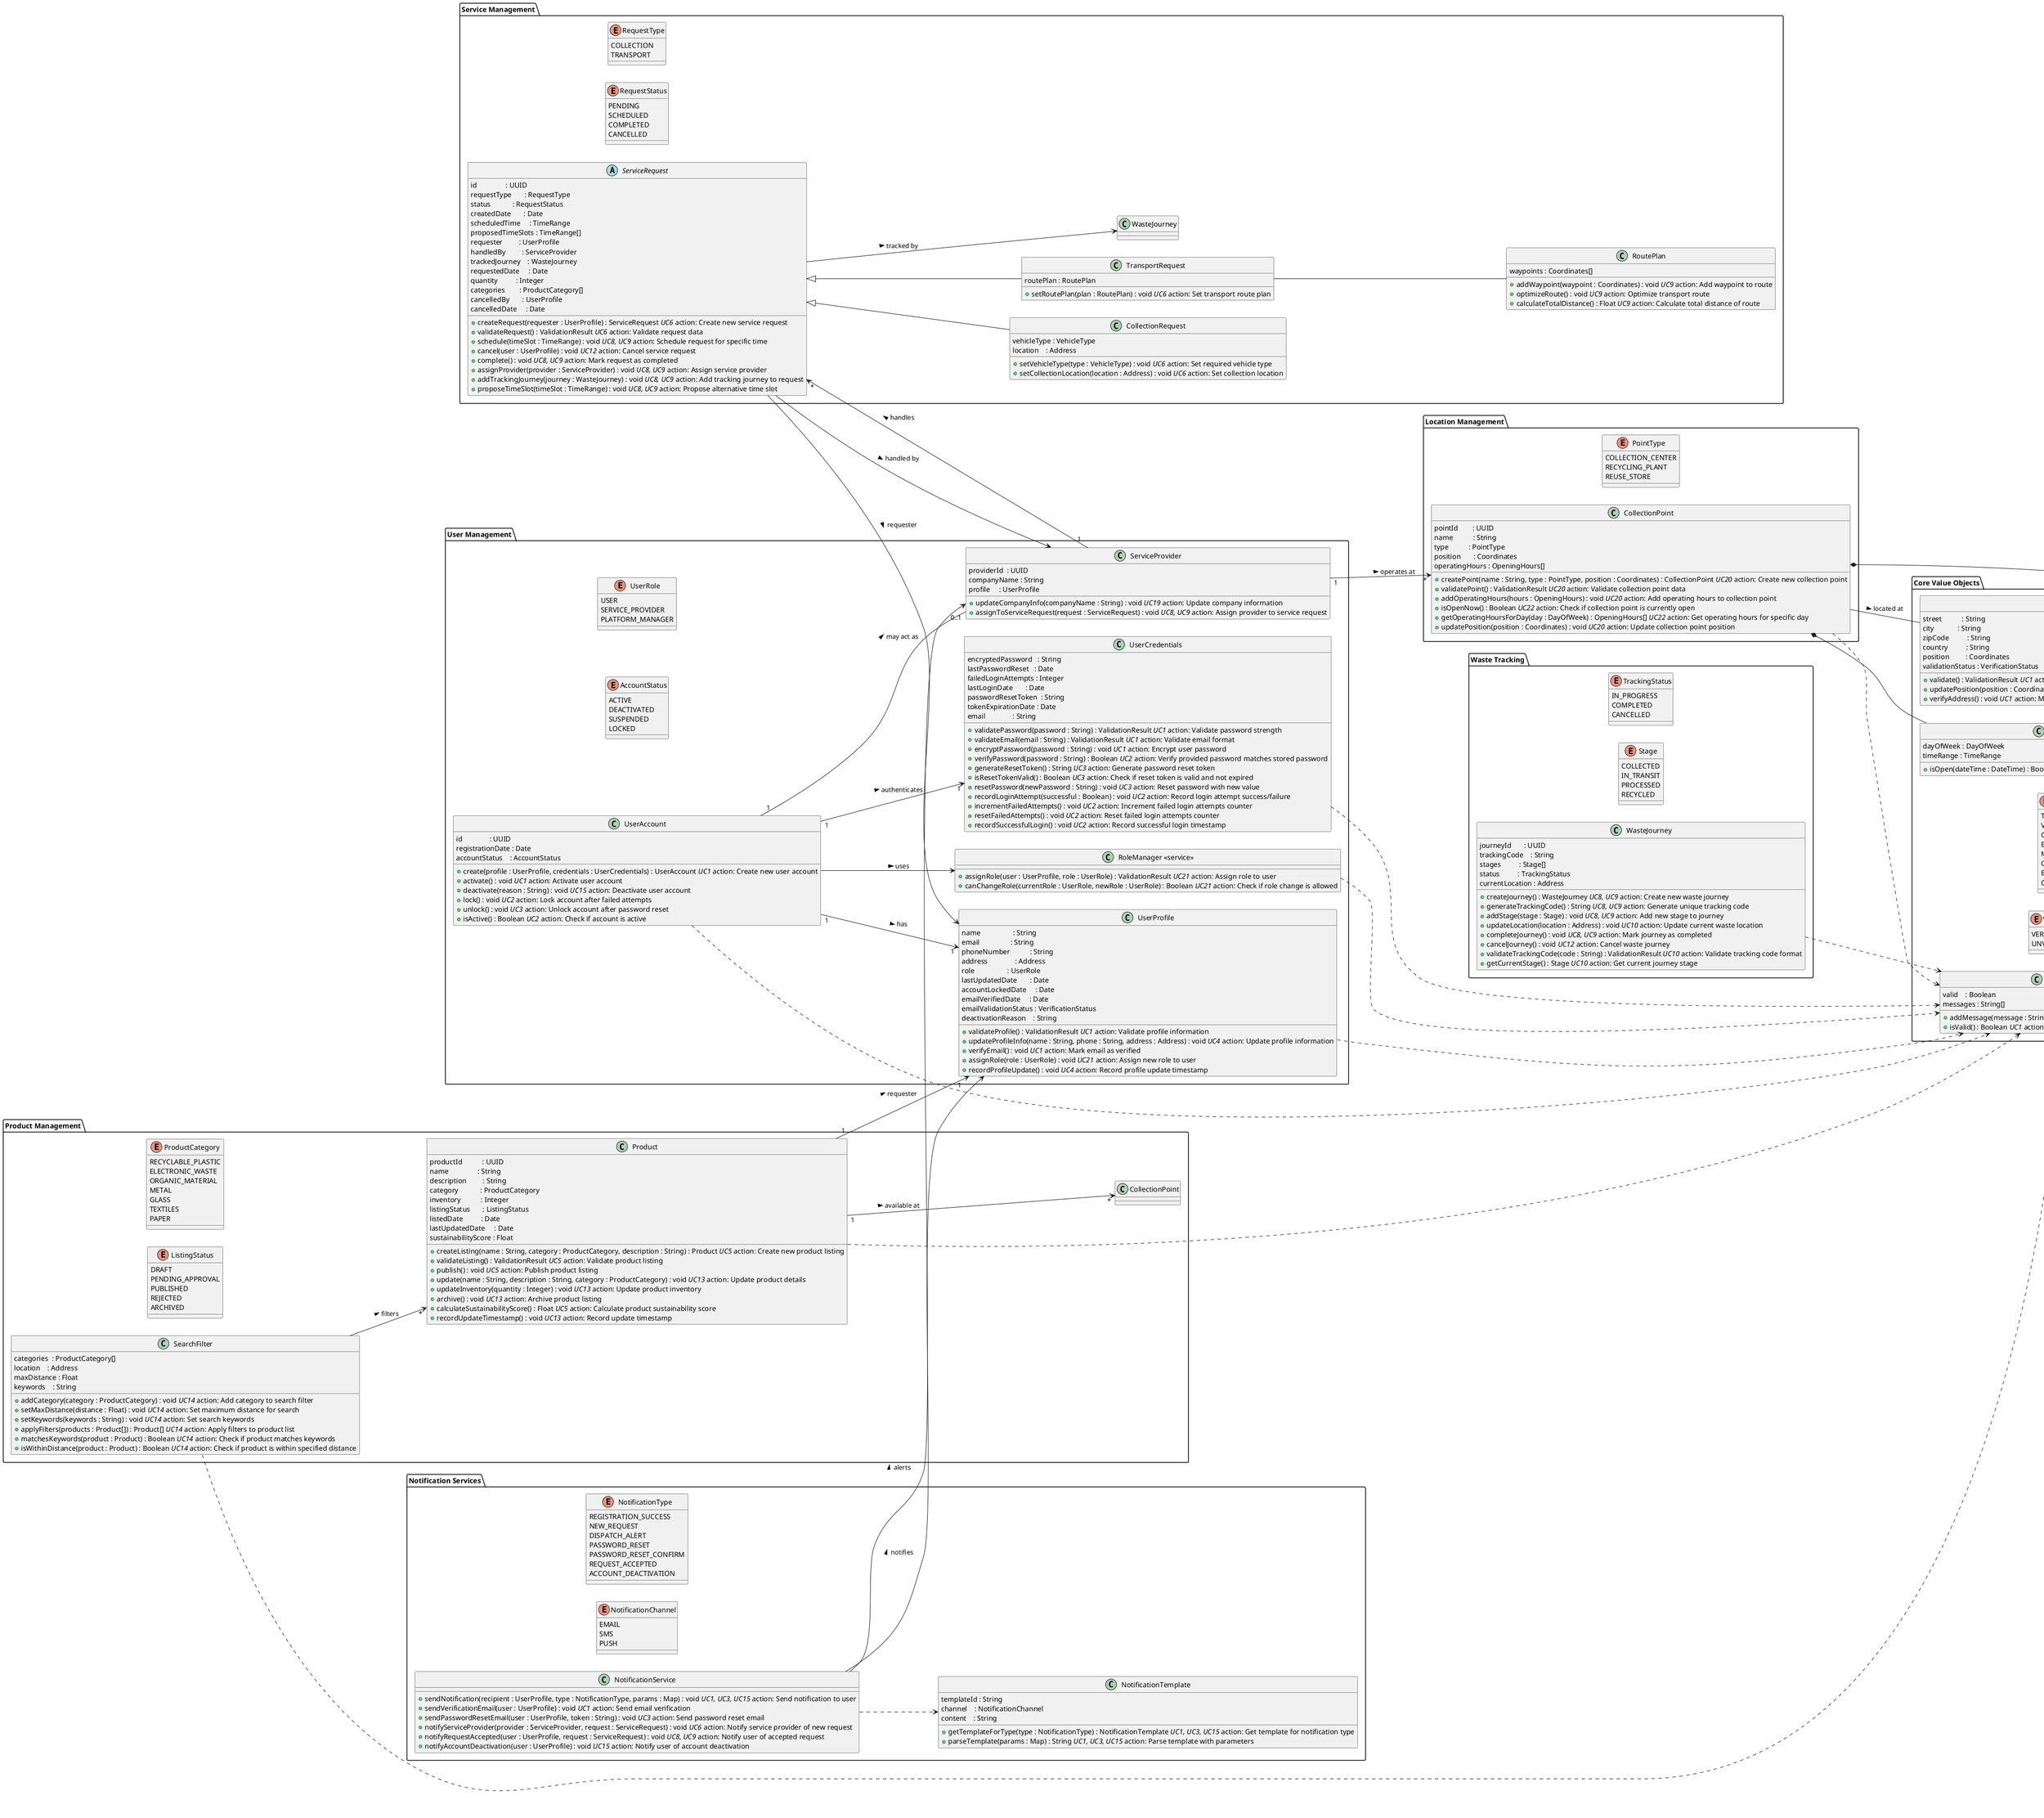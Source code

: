 @startuml
left to right direction
' ──────────────────────────────────────────────
'  CORE VALUE OBJECTS
' ──────────────────────────────────────────────
package "Core Value Objects" {
enum VerificationStatus {
VERIFIED
UNVERIFIED
}
enum VehicleType {
TRUCK
VAN
CARGO_BIKE
BICYCLE
MOTORCYCLE
COMPACTOR
ELECTRIC_VAN
CARGO_VAN
}
enum DayOfWeek {
MON
TUE
WED
THU
FRI
SAT
SUN
}
class ValidationResult {
valid    : Boolean
messages : String[]
+ addMessage(message : String) : void //UC1 //action: Add validation message
+ isValid() : Boolean //UC1 //action: Check if validation result is valid
}
class Coordinates {
latitude  : Float
longitude : Float
+ calculateDistance(other : Coordinates) : Float //UC14 //action: Calculate distance between coordinates
}
class Address {
street           : String
city             : String
zipCode          : String
country          : String
position         : Coordinates
validationStatus : VerificationStatus
+ validate() : ValidationResult //UC1 //action: Validate address completeness
+ updatePosition(position : Coordinates) : void //UC4 //action: Update address coordinates
+ verifyAddress() : void //UC1 //action: Mark address as verified
}
class TimeRange {
start : LocalTime
end   : LocalTime
+ overlaps(other : TimeRange) : Boolean //UC19 //action: Check for time overlap
+ isWithinBusinessHours() : Boolean //UC20 //action: Verify time range is within business hours
}
class OpeningHours {
dayOfWeek : DayOfWeek
timeRange : TimeRange
+ isOpen(dateTime : DateTime) : Boolean //UC22 //action: Check if open at given date/time
}
Address *-- Coordinates
OpeningHours -- TimeRange
}
' ──────────────────────────────────────────────
'  USER MANAGEMENT
' ──────────────────────────────────────────────
package "User Management" {
enum UserRole {
USER
SERVICE_PROVIDER
PLATFORM_MANAGER
}
enum AccountStatus {
ACTIVE
DEACTIVATED
SUSPENDED
LOCKED
}
class UserAccount {
id               : UUID
registrationDate : Date
accountStatus    : AccountStatus
+ create(profile : UserProfile, credentials : UserCredentials) : UserAccount //UC1 //action: Create new user account
+ activate() : void //UC1 //action: Activate user account
+ deactivate(reason : String) : void //UC15 //action: Deactivate user account
+ lock() : void //UC2 //action: Lock account after failed attempts
+ unlock() : void //UC3 //action: Unlock account after password reset
+ isActive() : Boolean //UC2 //action: Check if account is active
}
class UserProfile {
name                  : String
email                 : String
phoneNumber           : String
address               : Address
role                  : UserRole
lastUpdatedDate       : Date
accountLockedDate     : Date
emailVerifiedDate     : Date
emailValidationStatus : VerificationStatus
deactivationReason    : String
+ validateProfile() : ValidationResult //UC1 //action: Validate profile information
+ updateProfileInfo(name : String, phone : String, address : Address) : void //UC4 //action: Update profile information
+ verifyEmail() : void //UC1 //action: Mark email as verified
+ assignRole(role : UserRole) : void //UC21 //action: Assign new role to user
+ recordProfileUpdate() : void //UC4 //action: Record profile update timestamp
}
class UserCredentials {
encryptedPassword   : String
lastPasswordReset   : Date
failedLoginAttempts : Integer
lastLoginDate       : Date
passwordResetToken  : String
tokenExpirationDate : Date
email               : String
+ validatePassword(password : String) : ValidationResult //UC1 //action: Validate password strength
+ validateEmail(email : String) : ValidationResult //UC1 //action: Validate email format
+ encryptPassword(password : String) : void //UC1 //action: Encrypt user password
+ verifyPassword(password : String) : Boolean //UC2 //action: Verify provided password matches stored password
+ generateResetToken() : String //UC3 //action: Generate password reset token
+ isResetTokenValid() : Boolean //UC3 //action: Check if reset token is valid and not expired
+ resetPassword(newPassword : String) : void //UC3 //action: Reset password with new value
+ recordLoginAttempt(successful : Boolean) : void //UC2 //action: Record login attempt success/failure
+ incrementFailedAttempts() : void //UC2 //action: Increment failed login attempts counter
+ resetFailedAttempts() : void //UC2 //action: Reset failed login attempts counter
+ recordSuccessfulLogin() : void //UC2 //action: Record successful login timestamp
}
class ServiceProvider {
providerId  : UUID
companyName : String
profile     : UserProfile
+ updateCompanyInfo(companyName : String) : void //UC19 //action: Update company information
+ assignToServiceRequest(request : ServiceRequest) : void //UC8, UC9 //action: Assign provider to service request
}
class "RoleManager <<service>>" as RoleManager {
+ assignRole(user : UserProfile, role : UserRole) : ValidationResult //UC21 //action: Assign role to user
+ canChangeRole(currentRole : UserRole, newRole : UserRole) : Boolean //UC21 //action: Check if role change is allowed
}
UserAccount ..> ValidationResult
UserProfile ..> ValidationResult
UserCredentials ..> ValidationResult
RoleManager ..> ValidationResult
UserAccount "1" --> "1" UserProfile : has >
UserAccount "1" --> "1" UserCredentials : authenticates >
UserAccount --> RoleManager : uses >
UserAccount "1" -- "0..1" ServiceProvider : may act as >
}
' ──────────────────────────────────────────────
'  SERVICE MANAGEMENT
' ──────────────────────────────────────────────
package "Service Management" {
enum RequestType {
COLLECTION
TRANSPORT
}
enum RequestStatus {
PENDING
SCHEDULED
COMPLETED
CANCELLED
}
abstract class ServiceRequest {
id                : UUID
requestType       : RequestType
status            : RequestStatus
createdDate       : Date
scheduledTime     : TimeRange
proposedTimeSlots : TimeRange[]
requester         : UserProfile
handledBy         : ServiceProvider
trackedJourney    : WasteJourney
requestedDate     : Date
quantity          : Integer
categories        : ProductCategory[]
cancelledBy       : UserProfile
cancelledDate     : Date
+ createRequest(requester : UserProfile) : ServiceRequest //UC6 //action: Create new service request
+ validateRequest() : ValidationResult //UC6 //action: Validate request data
+ schedule(timeSlot : TimeRange) : void //UC8, UC9 //action: Schedule request for specific time
+ cancel(user : UserProfile) : void //UC12 //action: Cancel service request
+ complete() : void //UC8, UC9 //action: Mark request as completed
+ assignProvider(provider : ServiceProvider) : void //UC8, UC9 //action: Assign service provider
+ addTrackingJourney(journey : WasteJourney) : void //UC8, UC9 //action: Add tracking journey to request
+ proposeTimeSlot(timeSlot : TimeRange) : void //UC8, UC9 //action: Propose alternative time slot
}
class CollectionRequest extends ServiceRequest {
vehicleType : VehicleType
location    : Address
+ setVehicleType(type : VehicleType) : void //UC6 //action: Set required vehicle type
+ setCollectionLocation(location : Address) : void //UC6 //action: Set collection location
}
class TransportRequest extends ServiceRequest {
routePlan : RoutePlan
+ setRoutePlan(plan : RoutePlan) : void //UC6 //action: Set transport route plan
}
class RoutePlan {
waypoints : Coordinates[]
+ addWaypoint(waypoint : Coordinates) : void //UC9 //action: Add waypoint to route
+ optimizeRoute() : void //UC9 //action: Optimize transport route
+ calculateTotalDistance() : Float //UC9 //action: Calculate total distance of route
}
ServiceProvider "1" --> "*" ServiceRequest : handles >
TransportRequest -- RoutePlan
ServiceRequest --> WasteJourney : tracked by >
ServiceRequest --> UserProfile : requester >
ServiceRequest --> ServiceProvider : handled by >
}
' ──────────────────────────────────────────────
'  WASTE TRACKING
' ──────────────────────────────────────────────
package "Waste Tracking" {
enum TrackingStatus {
IN_PROGRESS
COMPLETED
CANCELLED
}
enum Stage {
COLLECTED
IN_TRANSIT
PROCESSED
RECYCLED
}
class WasteJourney {
journeyId       : UUID
trackingCode    : String
stages          : Stage[]
status          : TrackingStatus
currentLocation : Address
+ createJourney() : WasteJourney //UC8, UC9 //action: Create new waste journey
+ generateTrackingCode() : String //UC8, UC9 //action: Generate unique tracking code
+ addStage(stage : Stage) : void //UC8, UC9 //action: Add new stage to journey
+ updateLocation(location : Address) : void //UC10 //action: Update current waste location
+ completeJourney() : void //UC8, UC9 //action: Mark journey as completed
+ cancelJourney() : void //UC12 //action: Cancel waste journey
+ validateTrackingCode(code : String) : ValidationResult //UC10 //action: Validate tracking code format
+ getCurrentStage() : Stage //UC10 //action: Get current journey stage
}
WasteJourney ..> ValidationResult
}
' ──────────────────────────────────────────────
'  PRODUCT MANAGEMENT
' ──────────────────────────────────────────────
package "Product Management" {
enum ProductCategory {
RECYCLABLE_PLASTIC
ELECTRONIC_WASTE
ORGANIC_MATERIAL
METAL
GLASS
TEXTILES
PAPER
}
enum ListingStatus {
DRAFT
PENDING_APPROVAL
PUBLISHED
REJECTED
ARCHIVED
}
class Product {
productId           : UUID
name                : String
description         : String
category            : ProductCategory
inventory           : Integer
listingStatus       : ListingStatus
listedDate          : Date
lastUpdatedDate     : Date
sustainabilityScore : Float
+ createListing(name : String, category : ProductCategory, description : String) : Product //UC5 //action: Create new product listing
+ validateListing() : ValidationResult //UC5 //action: Validate product listing
+ publish() : void //UC5 //action: Publish product listing
+ update(name : String, description : String, category : ProductCategory) : void //UC13 //action: Update product details
+ updateInventory(quantity : Integer) : void //UC13 //action: Update product inventory
+ archive() : void //UC13 //action: Archive product listing
+ calculateSustainabilityScore() : Float //UC5 //action: Calculate product sustainability score
+ recordUpdateTimestamp() : void //UC13 //action: Record update timestamp
}
class SearchFilter {
categories  : ProductCategory[]
location    : Address
maxDistance : Float
keywords    : String
+ addCategory(category : ProductCategory) : void //UC14 //action: Add category to search filter
+ setMaxDistance(distance : Float) : void //UC14 //action: Set maximum distance for search
+ setKeywords(keywords : String) : void //UC14 //action: Set search keywords
+ applyFilters(products : Product[]) : Product[] //UC14 //action: Apply filters to product list
+ matchesKeywords(product : Product) : Boolean //UC14 //action: Check if product matches keywords
+ isWithinDistance(product : Product) : Boolean //UC14 //action: Check if product is within specified distance
}
Product ..> ValidationResult
SearchFilter ..> ValidationResult
Product "1" --> "*" CollectionPoint : available at >
Product "1" --> "1" UserProfile      : requester >
SearchFilter --> "*" Product            : filters >
}
' ──────────────────────────────────────────────
'  LOCATION MANAGEMENT
' ──────────────────────────────────────────────
package "Location Management" {
enum PointType {
COLLECTION_CENTER
RECYCLING_PLANT
REUSE_STORE
}
class CollectionPoint {
pointId        : UUID
name           : String
type           : PointType
position       : Coordinates
operatingHours : OpeningHours[]
+ createPoint(name : String, type : PointType, position : Coordinates) : CollectionPoint //UC20 //action: Create new collection point
+ validatePoint() : ValidationResult //UC20 //action: Validate collection point data
+ addOperatingHours(hours : OpeningHours) : void //UC20 //action: Add operating hours to collection point
+ isOpenNow() : Boolean //UC22 //action: Check if collection point is currently open
+ getOperatingHoursForDay(day : DayOfWeek) : OpeningHours[] //UC22 //action: Get operating hours for specific day
+ updatePosition(position : Coordinates) : void //UC20 //action: Update collection point position
}
CollectionPoint ..> ValidationResult
CollectionPoint *-- Coordinates
CollectionPoint *-- OpeningHours
CollectionPoint -- Address : located at >
ServiceProvider "1" --> "*" CollectionPoint : operates at >
}
' ──────────────────────────────────────────────
'  NOTIFICATION SERVICES
' ──────────────────────────────────────────────
package "Notification Services" {
enum NotificationType {
REGISTRATION_SUCCESS
NEW_REQUEST
DISPATCH_ALERT
PASSWORD_RESET
PASSWORD_RESET_CONFIRM
REQUEST_ACCEPTED
ACCOUNT_DEACTIVATION
}
enum NotificationChannel{
EMAIL
SMS
PUSH
}
class NotificationTemplate {
templateId : String
channel    : NotificationChannel
content    : String
+ getTemplateForType(type : NotificationType) : NotificationTemplate //UC1, UC3, UC15 //action: Get template for notification type
+ parseTemplate(params : Map) : String //UC1, UC3, UC15 //action: Parse template with parameters
}
class NotificationService {
+ sendNotification(recipient : UserProfile, type : NotificationType, params : Map) : void //UC1, UC3, UC15 //action: Send notification to user
+ sendVerificationEmail(user : UserProfile) : void //UC1 //action: Send email verification
+ sendPasswordResetEmail(user : UserProfile, token : String) : void //UC3 //action: Send password reset email
+ notifyServiceProvider(provider : ServiceProvider, request : ServiceRequest) : void //UC6 //action: Notify service provider of new request
+ notifyRequestAccepted(user : UserProfile, request : ServiceRequest) : void //UC8, UC9 //action: Notify user of accepted request
+ notifyAccountDeactivation(user : UserProfile) : void //UC15 //action: Notify user of account deactivation
}
NotificationService ..> NotificationTemplate
NotificationService --> UserProfile     : notifies >
NotificationService --> ServiceProvider : alerts >
}
@enduml